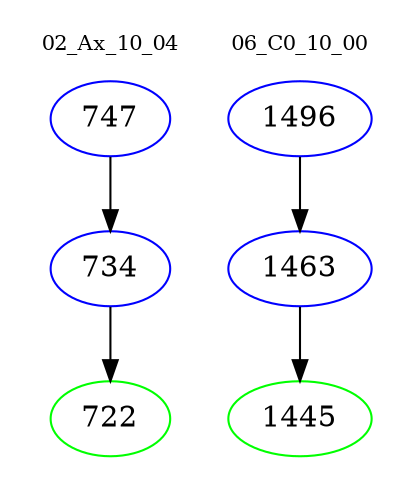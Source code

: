 digraph{
subgraph cluster_0 {
color = white
label = "02_Ax_10_04";
fontsize=10;
T0_747 [label="747", color="blue"]
T0_747 -> T0_734 [color="black"]
T0_734 [label="734", color="blue"]
T0_734 -> T0_722 [color="black"]
T0_722 [label="722", color="green"]
}
subgraph cluster_1 {
color = white
label = "06_C0_10_00";
fontsize=10;
T1_1496 [label="1496", color="blue"]
T1_1496 -> T1_1463 [color="black"]
T1_1463 [label="1463", color="blue"]
T1_1463 -> T1_1445 [color="black"]
T1_1445 [label="1445", color="green"]
}
}
